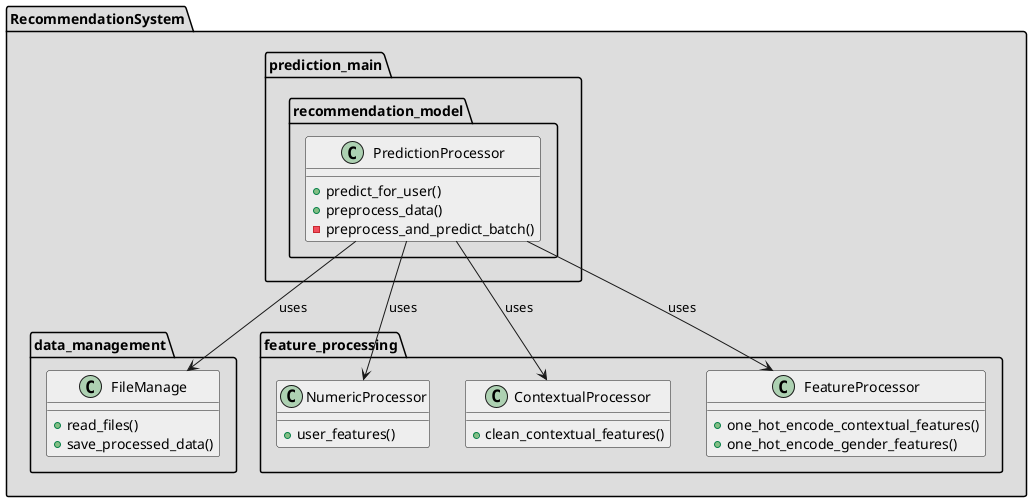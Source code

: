 @startuml RecommendationSystem
!define RECTANGLE class
skinparam packageBackgroundColor #DDDDDD
skinparam classBackgroundColor #EEEEEE

package "RecommendationSystem" {
    package "prediction_main"{
        package "recommendation_model" {
            RECTANGLE PredictionProcessor {
                +predict_for_user()
                +preprocess_data()
                -preprocess_and_predict_batch()
            }
        }
    }
    
    package "data_management" {
        RECTANGLE FileManage {
            +read_files()
            +save_processed_data()
        }
    }

    package "feature_processing" {
        RECTANGLE NumericProcessor {
            +user_features()
        }

        RECTANGLE ContextualProcessor {
            +clean_contextual_features()
        }

        RECTANGLE FeatureProcessor {
            +one_hot_encode_contextual_features()
            +one_hot_encode_gender_features()
        }
    }
}

PredictionProcessor --> FileManage : uses
PredictionProcessor --> ContextualProcessor : uses
PredictionProcessor --> FeatureProcessor : uses
PredictionProcessor --> NumericProcessor : uses

@enduml